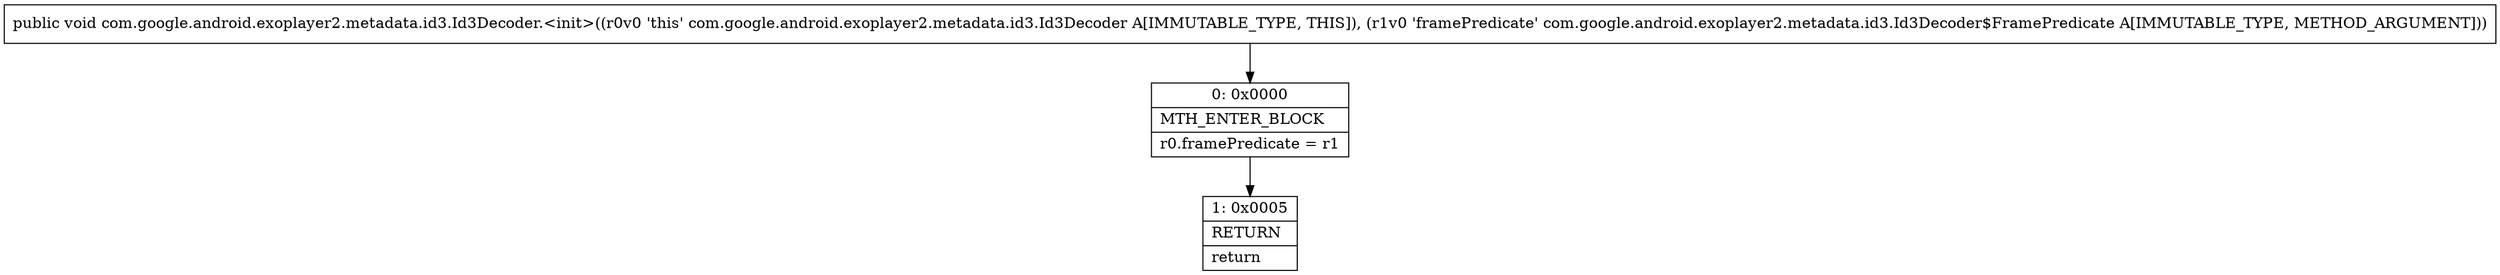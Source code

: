 digraph "CFG forcom.google.android.exoplayer2.metadata.id3.Id3Decoder.\<init\>(Lcom\/google\/android\/exoplayer2\/metadata\/id3\/Id3Decoder$FramePredicate;)V" {
Node_0 [shape=record,label="{0\:\ 0x0000|MTH_ENTER_BLOCK\l|r0.framePredicate = r1\l}"];
Node_1 [shape=record,label="{1\:\ 0x0005|RETURN\l|return\l}"];
MethodNode[shape=record,label="{public void com.google.android.exoplayer2.metadata.id3.Id3Decoder.\<init\>((r0v0 'this' com.google.android.exoplayer2.metadata.id3.Id3Decoder A[IMMUTABLE_TYPE, THIS]), (r1v0 'framePredicate' com.google.android.exoplayer2.metadata.id3.Id3Decoder$FramePredicate A[IMMUTABLE_TYPE, METHOD_ARGUMENT])) }"];
MethodNode -> Node_0;
Node_0 -> Node_1;
}

